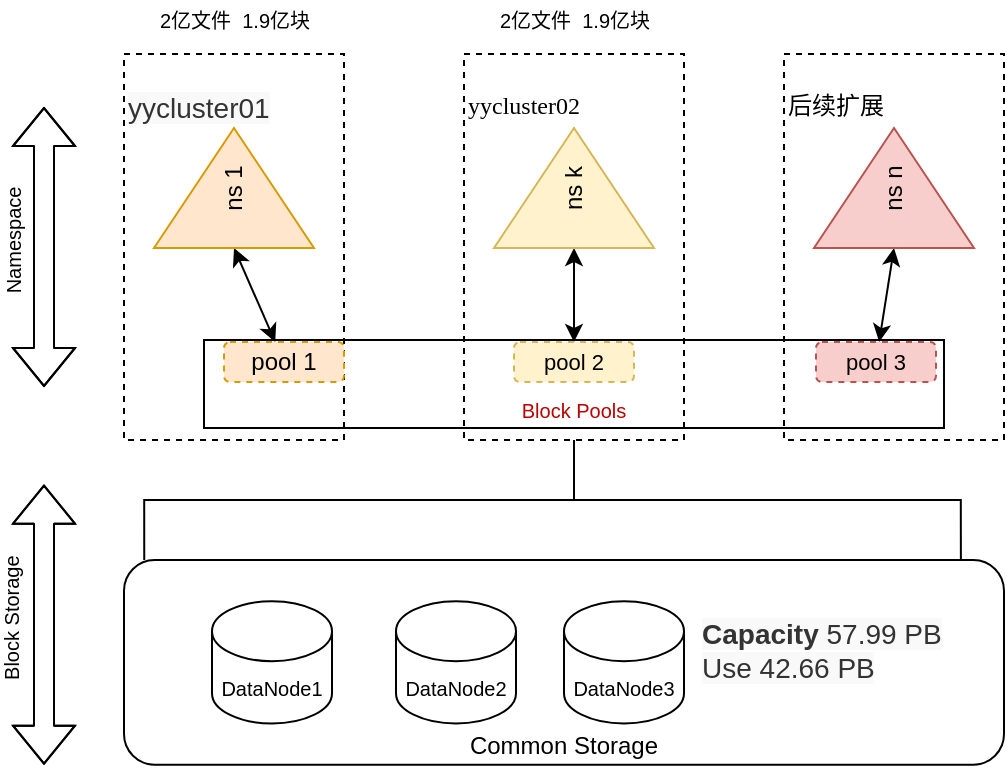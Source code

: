 <mxfile version="14.6.13" type="github">
  <diagram id="rXgp7cBZWFdDlfccxSCt" name="Page-1">
    <mxGraphModel dx="1185" dy="635" grid="1" gridSize="10" guides="1" tooltips="1" connect="1" arrows="1" fold="1" page="1" pageScale="1" pageWidth="827" pageHeight="1169" math="0" shadow="0">
      <root>
        <mxCell id="0" />
        <mxCell id="1" parent="0" />
        <mxCell id="ohS7AvulIUzn7pixfp3v-4" value="&lt;font style=&quot;font-size: 10px&quot; color=&quot;rgba(0, 0, 0, 0)&quot;&gt;Block Pools&lt;/font&gt;" style="rounded=0;whiteSpace=wrap;html=1;verticalAlign=bottom;fontSize=10;" vertex="1" parent="1">
          <mxGeometry x="220" y="220" width="370" height="44" as="geometry" />
        </mxCell>
        <mxCell id="ohS7AvulIUzn7pixfp3v-6" value="&lt;p style=&quot;line-height: 100%&quot;&gt;&lt;/p&gt;&lt;p&gt;&lt;span style=&quot;color: rgb(51 , 51 , 51) ; font-family: sans-serif ; font-size: 14px ; background-color: rgb(249 , 249 , 249)&quot;&gt;yycluster01&lt;/span&gt;&lt;br&gt;&lt;/p&gt;&lt;p&gt;&lt;/p&gt;" style="rounded=0;whiteSpace=wrap;html=1;dashed=1;fillColor=none;align=left;horizontal=1;verticalAlign=top;" vertex="1" parent="1">
          <mxGeometry x="180" y="77" width="110" height="193" as="geometry" />
        </mxCell>
        <mxCell id="ohS7AvulIUzn7pixfp3v-17" style="rounded=0;orthogonalLoop=1;jettySize=auto;html=1;exitX=0;exitY=0.5;exitDx=0;exitDy=0;fontSize=10;endArrow=classic;endFill=1;startArrow=classic;startFill=1;" edge="1" parent="1" source="ohS7AvulIUzn7pixfp3v-2" target="ohS7AvulIUzn7pixfp3v-13">
          <mxGeometry relative="1" as="geometry" />
        </mxCell>
        <mxCell id="ohS7AvulIUzn7pixfp3v-2" value="ns 1" style="triangle;whiteSpace=wrap;html=1;rotation=-90;fillColor=#ffe6cc;strokeColor=#d79b00;" vertex="1" parent="1">
          <mxGeometry x="205" y="104" width="60" height="80" as="geometry" />
        </mxCell>
        <mxCell id="ohS7AvulIUzn7pixfp3v-1" value="Common Storage" style="rounded=1;whiteSpace=wrap;html=1;verticalAlign=bottom;" vertex="1" parent="1">
          <mxGeometry x="180" y="330" width="440" height="102.33" as="geometry" />
        </mxCell>
        <mxCell id="ohS7AvulIUzn7pixfp3v-7" style="edgeStyle=orthogonalEdgeStyle;rounded=0;orthogonalLoop=1;jettySize=auto;html=1;exitX=0.5;exitY=1;exitDx=0;exitDy=0;" edge="1" parent="1" source="ohS7AvulIUzn7pixfp3v-6" target="ohS7AvulIUzn7pixfp3v-6">
          <mxGeometry relative="1" as="geometry" />
        </mxCell>
        <mxCell id="ohS7AvulIUzn7pixfp3v-27" style="edgeStyle=orthogonalEdgeStyle;rounded=0;orthogonalLoop=1;jettySize=auto;html=1;exitX=0.5;exitY=1;exitDx=0;exitDy=0;entryX=0.023;entryY=0;entryDx=0;entryDy=0;entryPerimeter=0;fontSize=10;startArrow=none;startFill=0;endArrow=none;endFill=0;" edge="1" parent="1" source="ohS7AvulIUzn7pixfp3v-9" target="ohS7AvulIUzn7pixfp3v-1">
          <mxGeometry relative="1" as="geometry" />
        </mxCell>
        <mxCell id="ohS7AvulIUzn7pixfp3v-9" value="&lt;p style=&quot;line-height: 100%&quot;&gt;&lt;/p&gt;&lt;p&gt;&lt;font face=&quot;Verdana&quot;&gt;yycluster02&lt;/font&gt;&lt;/p&gt;&lt;p&gt;&lt;/p&gt;" style="rounded=0;whiteSpace=wrap;html=1;dashed=1;fillColor=none;align=left;horizontal=1;verticalAlign=top;" vertex="1" parent="1">
          <mxGeometry x="350" y="77" width="110" height="193" as="geometry" />
        </mxCell>
        <mxCell id="ohS7AvulIUzn7pixfp3v-18" style="edgeStyle=none;rounded=0;orthogonalLoop=1;jettySize=auto;html=1;exitX=0;exitY=0.5;exitDx=0;exitDy=0;fontSize=10;startArrow=classic;startFill=1;endArrow=classic;endFill=1;" edge="1" parent="1" source="ohS7AvulIUzn7pixfp3v-10" target="ohS7AvulIUzn7pixfp3v-15">
          <mxGeometry relative="1" as="geometry" />
        </mxCell>
        <mxCell id="ohS7AvulIUzn7pixfp3v-10" value="ns k" style="triangle;whiteSpace=wrap;html=1;rotation=-90;fillColor=#fff2cc;strokeColor=#d6b656;" vertex="1" parent="1">
          <mxGeometry x="375" y="104" width="60" height="80" as="geometry" />
        </mxCell>
        <mxCell id="ohS7AvulIUzn7pixfp3v-11" value="&lt;p style=&quot;line-height: 100%&quot;&gt;&lt;/p&gt;&lt;p&gt;&lt;font face=&quot;Verdana&quot;&gt;后续扩展&lt;/font&gt;&lt;/p&gt;&lt;p&gt;&lt;/p&gt;" style="rounded=0;whiteSpace=wrap;html=1;dashed=1;fillColor=none;align=left;horizontal=1;verticalAlign=top;" vertex="1" parent="1">
          <mxGeometry x="510" y="77" width="110" height="193" as="geometry" />
        </mxCell>
        <mxCell id="ohS7AvulIUzn7pixfp3v-19" style="edgeStyle=none;rounded=0;orthogonalLoop=1;jettySize=auto;html=1;exitX=0;exitY=0.5;exitDx=0;exitDy=0;fontSize=10;startArrow=classic;startFill=1;endArrow=classic;endFill=1;" edge="1" parent="1" source="ohS7AvulIUzn7pixfp3v-12" target="ohS7AvulIUzn7pixfp3v-16">
          <mxGeometry relative="1" as="geometry" />
        </mxCell>
        <mxCell id="ohS7AvulIUzn7pixfp3v-12" value="ns n" style="triangle;whiteSpace=wrap;html=1;rotation=-90;fillColor=#f8cecc;strokeColor=#b85450;" vertex="1" parent="1">
          <mxGeometry x="535" y="104" width="60" height="80" as="geometry" />
        </mxCell>
        <mxCell id="ohS7AvulIUzn7pixfp3v-13" value="pool 1" style="rounded=1;whiteSpace=wrap;html=1;dashed=1;fillColor=#ffe6cc;align=center;strokeColor=#d79b00;" vertex="1" parent="1">
          <mxGeometry x="230" y="221" width="60" height="20" as="geometry" />
        </mxCell>
        <mxCell id="ohS7AvulIUzn7pixfp3v-15" value="&lt;font style=&quot;font-size: 11px&quot;&gt;pool 2&lt;/font&gt;" style="rounded=1;whiteSpace=wrap;html=1;dashed=1;fillColor=#fff2cc;align=center;fontSize=10;strokeColor=#d6b656;" vertex="1" parent="1">
          <mxGeometry x="375" y="221" width="60" height="20" as="geometry" />
        </mxCell>
        <mxCell id="ohS7AvulIUzn7pixfp3v-16" value="&lt;font style=&quot;font-size: 11px&quot;&gt;pool 3&lt;/font&gt;" style="rounded=1;whiteSpace=wrap;html=1;dashed=1;fillColor=#f8cecc;align=center;fontSize=10;strokeColor=#b85450;" vertex="1" parent="1">
          <mxGeometry x="526" y="221" width="60" height="20" as="geometry" />
        </mxCell>
        <mxCell id="ohS7AvulIUzn7pixfp3v-20" value="Namespace" style="shape=flexArrow;endArrow=classic;startArrow=classic;html=1;fontSize=10;verticalAlign=bottom;horizontal=0;spacingTop=10;spacingRight=20;" edge="1" parent="1">
          <mxGeometry width="100" height="100" relative="1" as="geometry">
            <mxPoint x="140" y="243.5" as="sourcePoint" />
            <mxPoint x="140" y="103.5" as="targetPoint" />
            <Array as="points">
              <mxPoint x="140" y="170" />
            </Array>
          </mxGeometry>
        </mxCell>
        <mxCell id="ohS7AvulIUzn7pixfp3v-24" value="DataNode1" style="shape=cylinder3;whiteSpace=wrap;html=1;boundedLbl=1;backgroundOutline=1;size=15;fontSize=10;fillColor=none;align=center;" vertex="1" parent="1">
          <mxGeometry x="224" y="350.58" width="60" height="61.17" as="geometry" />
        </mxCell>
        <mxCell id="ohS7AvulIUzn7pixfp3v-28" style="edgeStyle=orthogonalEdgeStyle;rounded=0;orthogonalLoop=1;jettySize=auto;html=1;exitX=0.5;exitY=1;exitDx=0;exitDy=0;entryX=0.951;entryY=0;entryDx=0;entryDy=0;entryPerimeter=0;fontSize=10;startArrow=none;startFill=0;endArrow=none;endFill=0;" edge="1" parent="1" source="ohS7AvulIUzn7pixfp3v-9" target="ohS7AvulIUzn7pixfp3v-1">
          <mxGeometry relative="1" as="geometry">
            <mxPoint x="415" y="280" as="sourcePoint" />
            <mxPoint x="200.12" y="340" as="targetPoint" />
          </mxGeometry>
        </mxCell>
        <mxCell id="ohS7AvulIUzn7pixfp3v-30" value="DataNode3" style="shape=cylinder3;whiteSpace=wrap;html=1;boundedLbl=1;backgroundOutline=1;size=15;fontSize=10;fillColor=none;align=center;" vertex="1" parent="1">
          <mxGeometry x="400" y="350.58" width="60" height="61.17" as="geometry" />
        </mxCell>
        <mxCell id="ohS7AvulIUzn7pixfp3v-31" value="DataNode2" style="shape=cylinder3;whiteSpace=wrap;html=1;boundedLbl=1;backgroundOutline=1;size=15;fontSize=10;fillColor=none;align=center;" vertex="1" parent="1">
          <mxGeometry x="316" y="350.58" width="60" height="61.17" as="geometry" />
        </mxCell>
        <mxCell id="ohS7AvulIUzn7pixfp3v-33" value="Block Storage" style="shape=flexArrow;endArrow=classic;startArrow=classic;html=1;fontSize=10;verticalAlign=bottom;horizontal=0;spacingTop=10;spacingRight=20;" edge="1" parent="1">
          <mxGeometry width="100" height="100" relative="1" as="geometry">
            <mxPoint x="140" y="432.33" as="sourcePoint" />
            <mxPoint x="140" y="292.33" as="targetPoint" />
            <Array as="points">
              <mxPoint x="140" y="358.83" />
            </Array>
          </mxGeometry>
        </mxCell>
        <mxCell id="ohS7AvulIUzn7pixfp3v-36" value="&lt;span style=&quot;color: rgb(51 , 51 , 51) ; font-family: sans-serif ; font-size: 14px ; font-weight: 700 ; background-color: rgb(249 , 249 , 249)&quot;&gt;Capacity&amp;nbsp;&lt;/span&gt;&lt;span style=&quot;color: rgb(51 , 51 , 51) ; font-family: sans-serif ; font-size: 14px ; background-color: rgb(249 , 249 , 249)&quot;&gt;57.99 PB&lt;br&gt;Use 42.66 PB&lt;br&gt;&lt;/span&gt;" style="text;html=1;align=left;verticalAlign=middle;resizable=0;points=[];autosize=1;strokeColor=none;fontSize=10;" vertex="1" parent="1">
          <mxGeometry x="467" y="360" width="140" height="30" as="geometry" />
        </mxCell>
        <mxCell id="ohS7AvulIUzn7pixfp3v-37" value="2亿文件&amp;nbsp; 1.9亿块" style="text;html=1;align=center;verticalAlign=middle;resizable=0;points=[];autosize=1;strokeColor=none;fontSize=10;" vertex="1" parent="1">
          <mxGeometry x="180" y="50" width="110" height="20" as="geometry" />
        </mxCell>
        <mxCell id="ohS7AvulIUzn7pixfp3v-38" value="2亿文件&amp;nbsp; 1.9亿块" style="text;html=1;align=center;verticalAlign=middle;resizable=0;points=[];autosize=1;strokeColor=none;fontSize=10;" vertex="1" parent="1">
          <mxGeometry x="350" y="50" width="110" height="20" as="geometry" />
        </mxCell>
      </root>
    </mxGraphModel>
  </diagram>
</mxfile>
